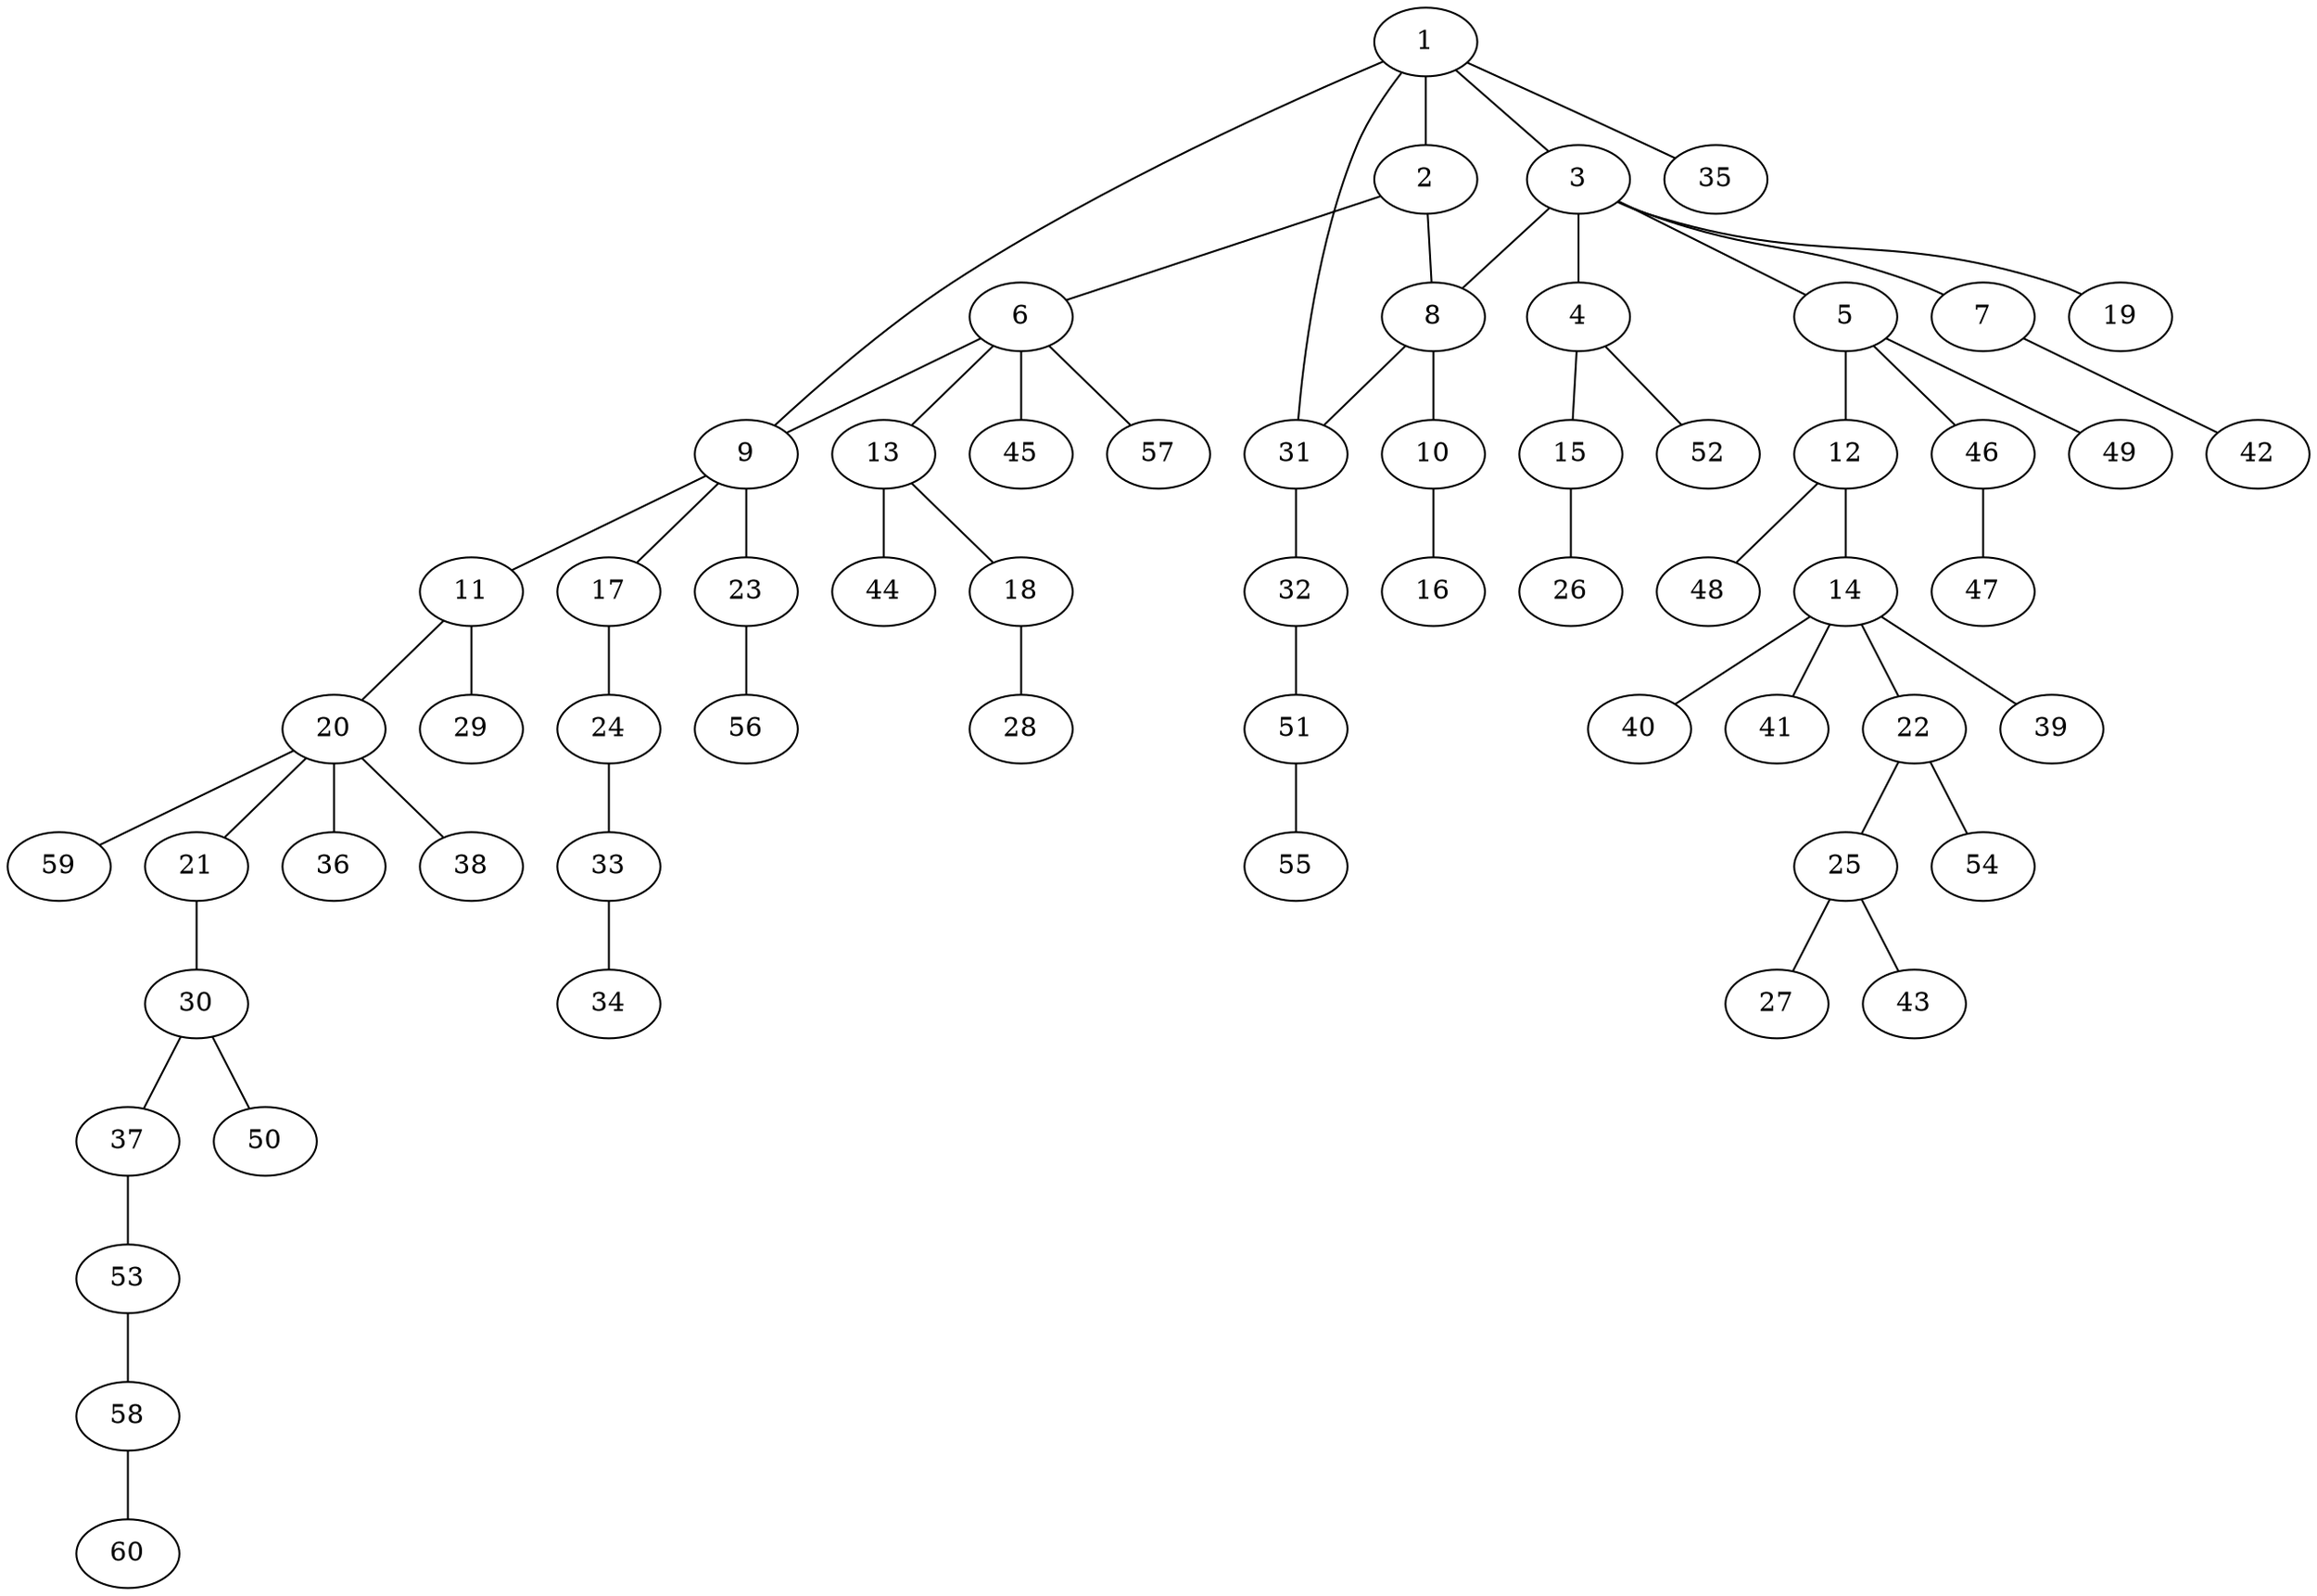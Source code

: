 graph graphname {1--2
1--3
1--9
1--31
1--35
2--6
2--8
3--4
3--5
3--7
3--8
3--19
4--15
4--52
5--12
5--46
5--49
6--9
6--13
6--45
6--57
7--42
8--10
8--31
9--11
9--17
9--23
10--16
11--20
11--29
12--14
12--48
13--18
13--44
14--22
14--39
14--40
14--41
15--26
17--24
18--28
20--21
20--36
20--38
20--59
21--30
22--25
22--54
23--56
24--33
25--27
25--43
30--37
30--50
31--32
32--51
33--34
37--53
46--47
51--55
53--58
58--60
}